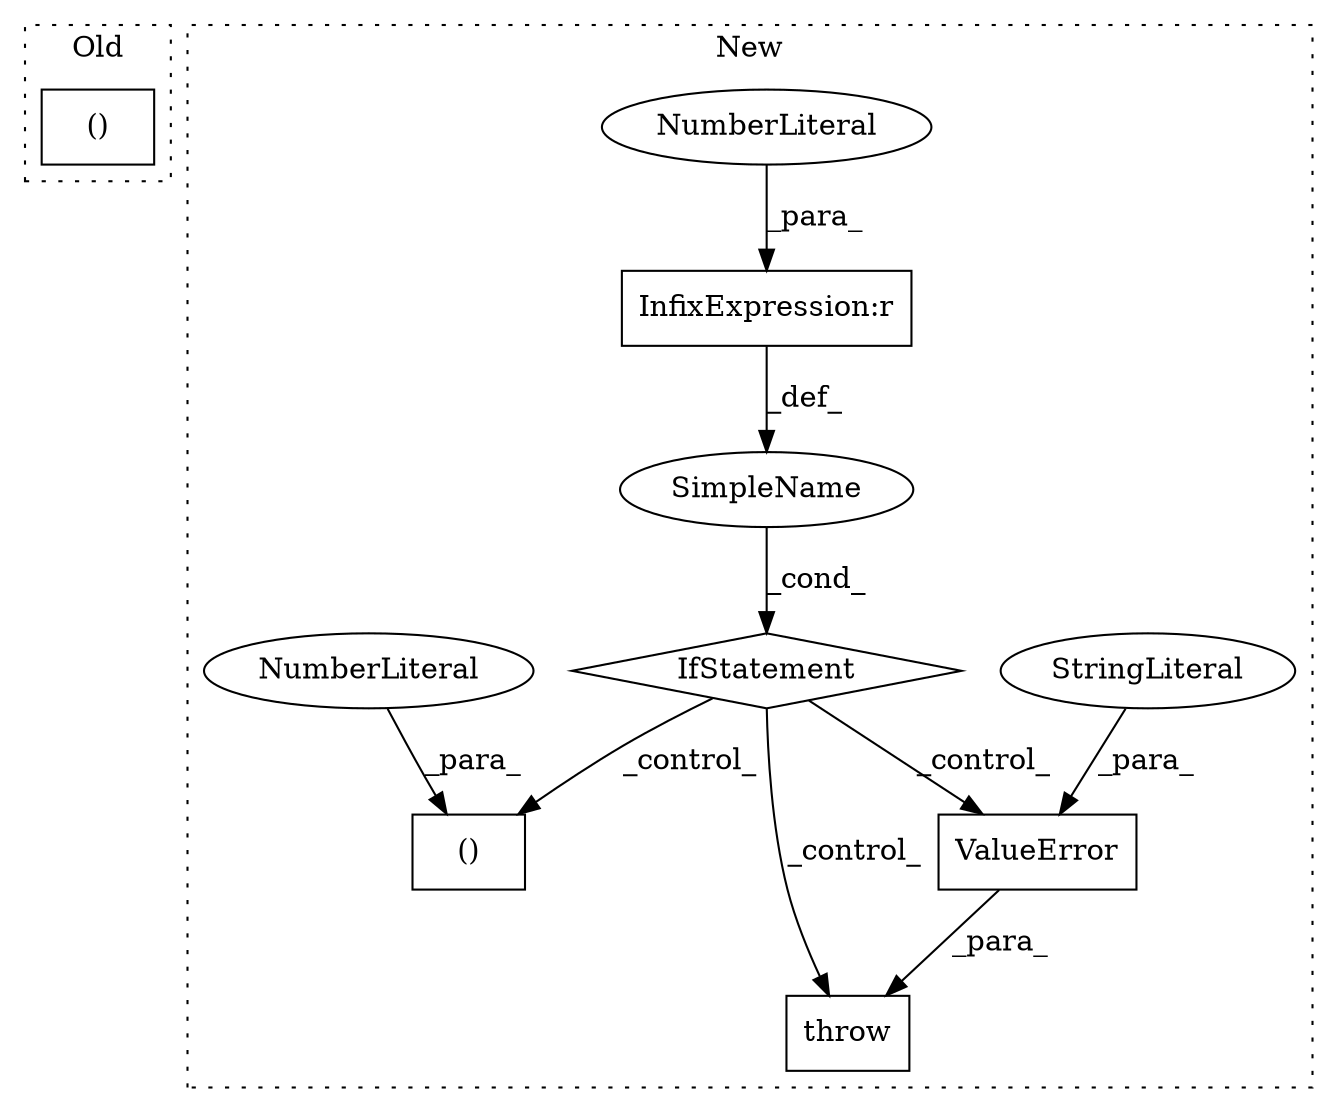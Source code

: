 digraph G {
subgraph cluster0 {
1 [label="()" a="106" s="7719" l="85" shape="box"];
label = "Old";
style="dotted";
}
subgraph cluster1 {
2 [label="throw" a="53" s="13843" l="6" shape="box"];
3 [label="IfStatement" a="25" s="13529,13553" l="4,2" shape="diamond"];
4 [label="SimpleName" a="42" s="" l="" shape="ellipse"];
5 [label="InfixExpression:r" a="27" s="13549" l="3" shape="box"];
6 [label="ValueError" a="32" s="13849,13951" l="11,1" shape="box"];
7 [label="NumberLiteral" a="34" s="13552" l="1" shape="ellipse"];
8 [label="StringLiteral" a="45" s="13860" l="91" shape="ellipse"];
9 [label="()" a="106" s="14180" l="88" shape="box"];
10 [label="NumberLiteral" a="34" s="14180" l="1" shape="ellipse"];
label = "New";
style="dotted";
}
3 -> 9 [label="_control_"];
3 -> 2 [label="_control_"];
3 -> 6 [label="_control_"];
4 -> 3 [label="_cond_"];
5 -> 4 [label="_def_"];
6 -> 2 [label="_para_"];
7 -> 5 [label="_para_"];
8 -> 6 [label="_para_"];
10 -> 9 [label="_para_"];
}